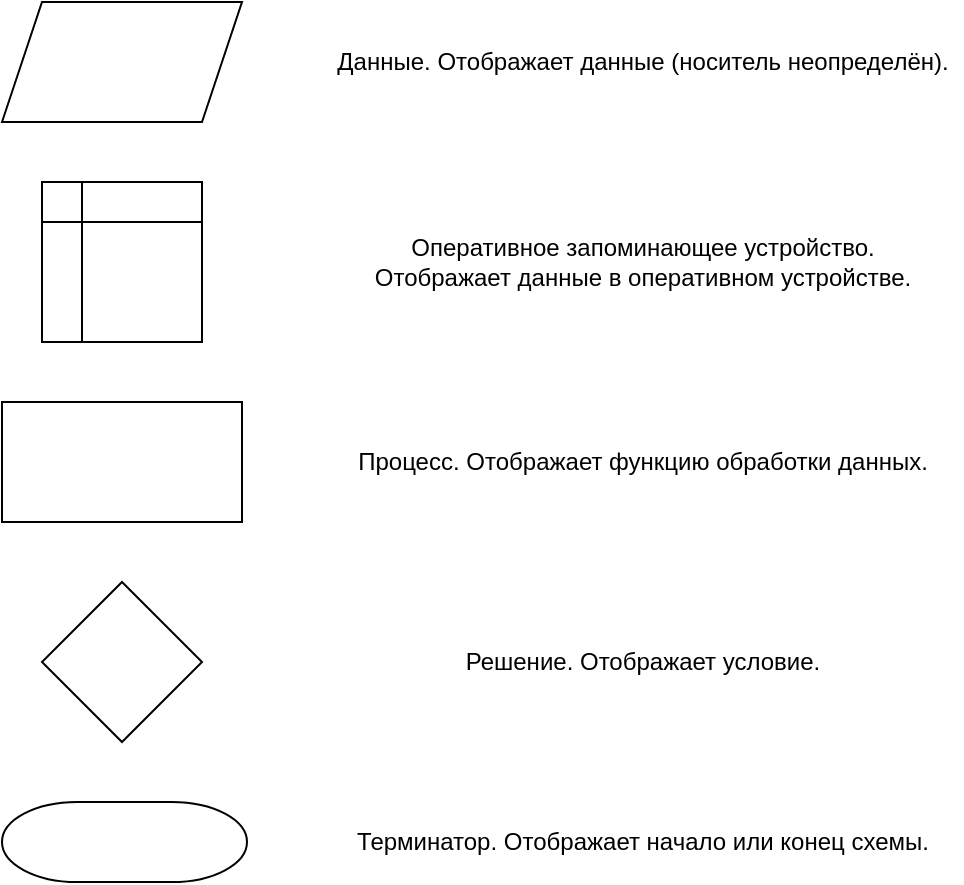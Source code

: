 <mxfile version="16.2.6" type="device"><diagram id="C5RBs43oDa-KdzZeNtuy" name="Page-1"><mxGraphModel dx="1185" dy="631" grid="0" gridSize="10" guides="1" tooltips="1" connect="1" arrows="1" fold="1" page="1" pageScale="1" pageWidth="827" pageHeight="583" math="0" shadow="0"><root><mxCell id="WIyWlLk6GJQsqaUBKTNV-0"/><mxCell id="WIyWlLk6GJQsqaUBKTNV-1" parent="WIyWlLk6GJQsqaUBKTNV-0"/><mxCell id="ReHLuSxgzvtPOboUY8lW-1" value="" style="shape=parallelogram;perimeter=parallelogramPerimeter;whiteSpace=wrap;html=1;fixedSize=1;" vertex="1" parent="WIyWlLk6GJQsqaUBKTNV-1"><mxGeometry x="174" y="71" width="120" height="60" as="geometry"/></mxCell><mxCell id="ReHLuSxgzvtPOboUY8lW-2" value="" style="shape=internalStorage;whiteSpace=wrap;html=1;backgroundOutline=1;" vertex="1" parent="WIyWlLk6GJQsqaUBKTNV-1"><mxGeometry x="194" y="161" width="80" height="80" as="geometry"/></mxCell><mxCell id="ReHLuSxgzvtPOboUY8lW-3" value="" style="rounded=0;whiteSpace=wrap;html=1;" vertex="1" parent="WIyWlLk6GJQsqaUBKTNV-1"><mxGeometry x="174" y="271" width="120" height="60" as="geometry"/></mxCell><mxCell id="ReHLuSxgzvtPOboUY8lW-4" value="" style="rhombus;whiteSpace=wrap;html=1;" vertex="1" parent="WIyWlLk6GJQsqaUBKTNV-1"><mxGeometry x="194" y="361" width="80" height="80" as="geometry"/></mxCell><mxCell id="ReHLuSxgzvtPOboUY8lW-5" value="" style="strokeWidth=1;html=1;shape=mxgraph.flowchart.terminator;whiteSpace=wrap;strokeColor=default;" vertex="1" parent="WIyWlLk6GJQsqaUBKTNV-1"><mxGeometry x="174" y="471" width="122.5" height="40" as="geometry"/></mxCell><mxCell id="ReHLuSxgzvtPOboUY8lW-11" value="&lt;span style=&quot;white-space: pre&quot;&gt;&lt;/span&gt;&lt;span style=&quot;white-space: pre&quot;&gt;&lt;/span&gt;&lt;span style=&quot;white-space: pre&quot;&gt;&lt;/span&gt;&lt;span style=&quot;white-space: pre&quot;&gt;&lt;/span&gt;&lt;span style=&quot;white-space: pre&quot;&gt;&lt;/span&gt;Терминатор. Отображает начало или конец схемы." style="text;html=1;align=center;verticalAlign=middle;resizable=0;points=[];autosize=1;strokeColor=none;fillColor=none;" vertex="1" parent="WIyWlLk6GJQsqaUBKTNV-1"><mxGeometry x="344" y="481" width="300" height="20" as="geometry"/></mxCell><mxCell id="ReHLuSxgzvtPOboUY8lW-12" value="Решение. Отображает условие." style="text;html=1;align=center;verticalAlign=middle;resizable=0;points=[];autosize=1;strokeColor=none;fillColor=none;" vertex="1" parent="WIyWlLk6GJQsqaUBKTNV-1"><mxGeometry x="399" y="391" width="190" height="20" as="geometry"/></mxCell><mxCell id="ReHLuSxgzvtPOboUY8lW-13" value="Процесс. Отображает функцию обработки данных." style="text;html=1;align=center;verticalAlign=middle;resizable=0;points=[];autosize=1;strokeColor=none;fillColor=none;" vertex="1" parent="WIyWlLk6GJQsqaUBKTNV-1"><mxGeometry x="344" y="291" width="300" height="20" as="geometry"/></mxCell><mxCell id="ReHLuSxgzvtPOboUY8lW-14" value="&lt;div&gt;Оперативное запоминающее устройство. &lt;br&gt;&lt;/div&gt;&lt;div&gt;Отображает данные в оперативном устройстве.&lt;/div&gt;" style="text;html=1;align=center;verticalAlign=middle;resizable=0;points=[];autosize=1;strokeColor=none;fillColor=none;" vertex="1" parent="WIyWlLk6GJQsqaUBKTNV-1"><mxGeometry x="354" y="186" width="280" height="30" as="geometry"/></mxCell><mxCell id="ReHLuSxgzvtPOboUY8lW-15" value="Данные. Отображает данные (носитель неопределён)." style="text;html=1;align=center;verticalAlign=middle;resizable=0;points=[];autosize=1;strokeColor=none;fillColor=none;" vertex="1" parent="WIyWlLk6GJQsqaUBKTNV-1"><mxGeometry x="334" y="91" width="320" height="20" as="geometry"/></mxCell></root></mxGraphModel></diagram></mxfile>